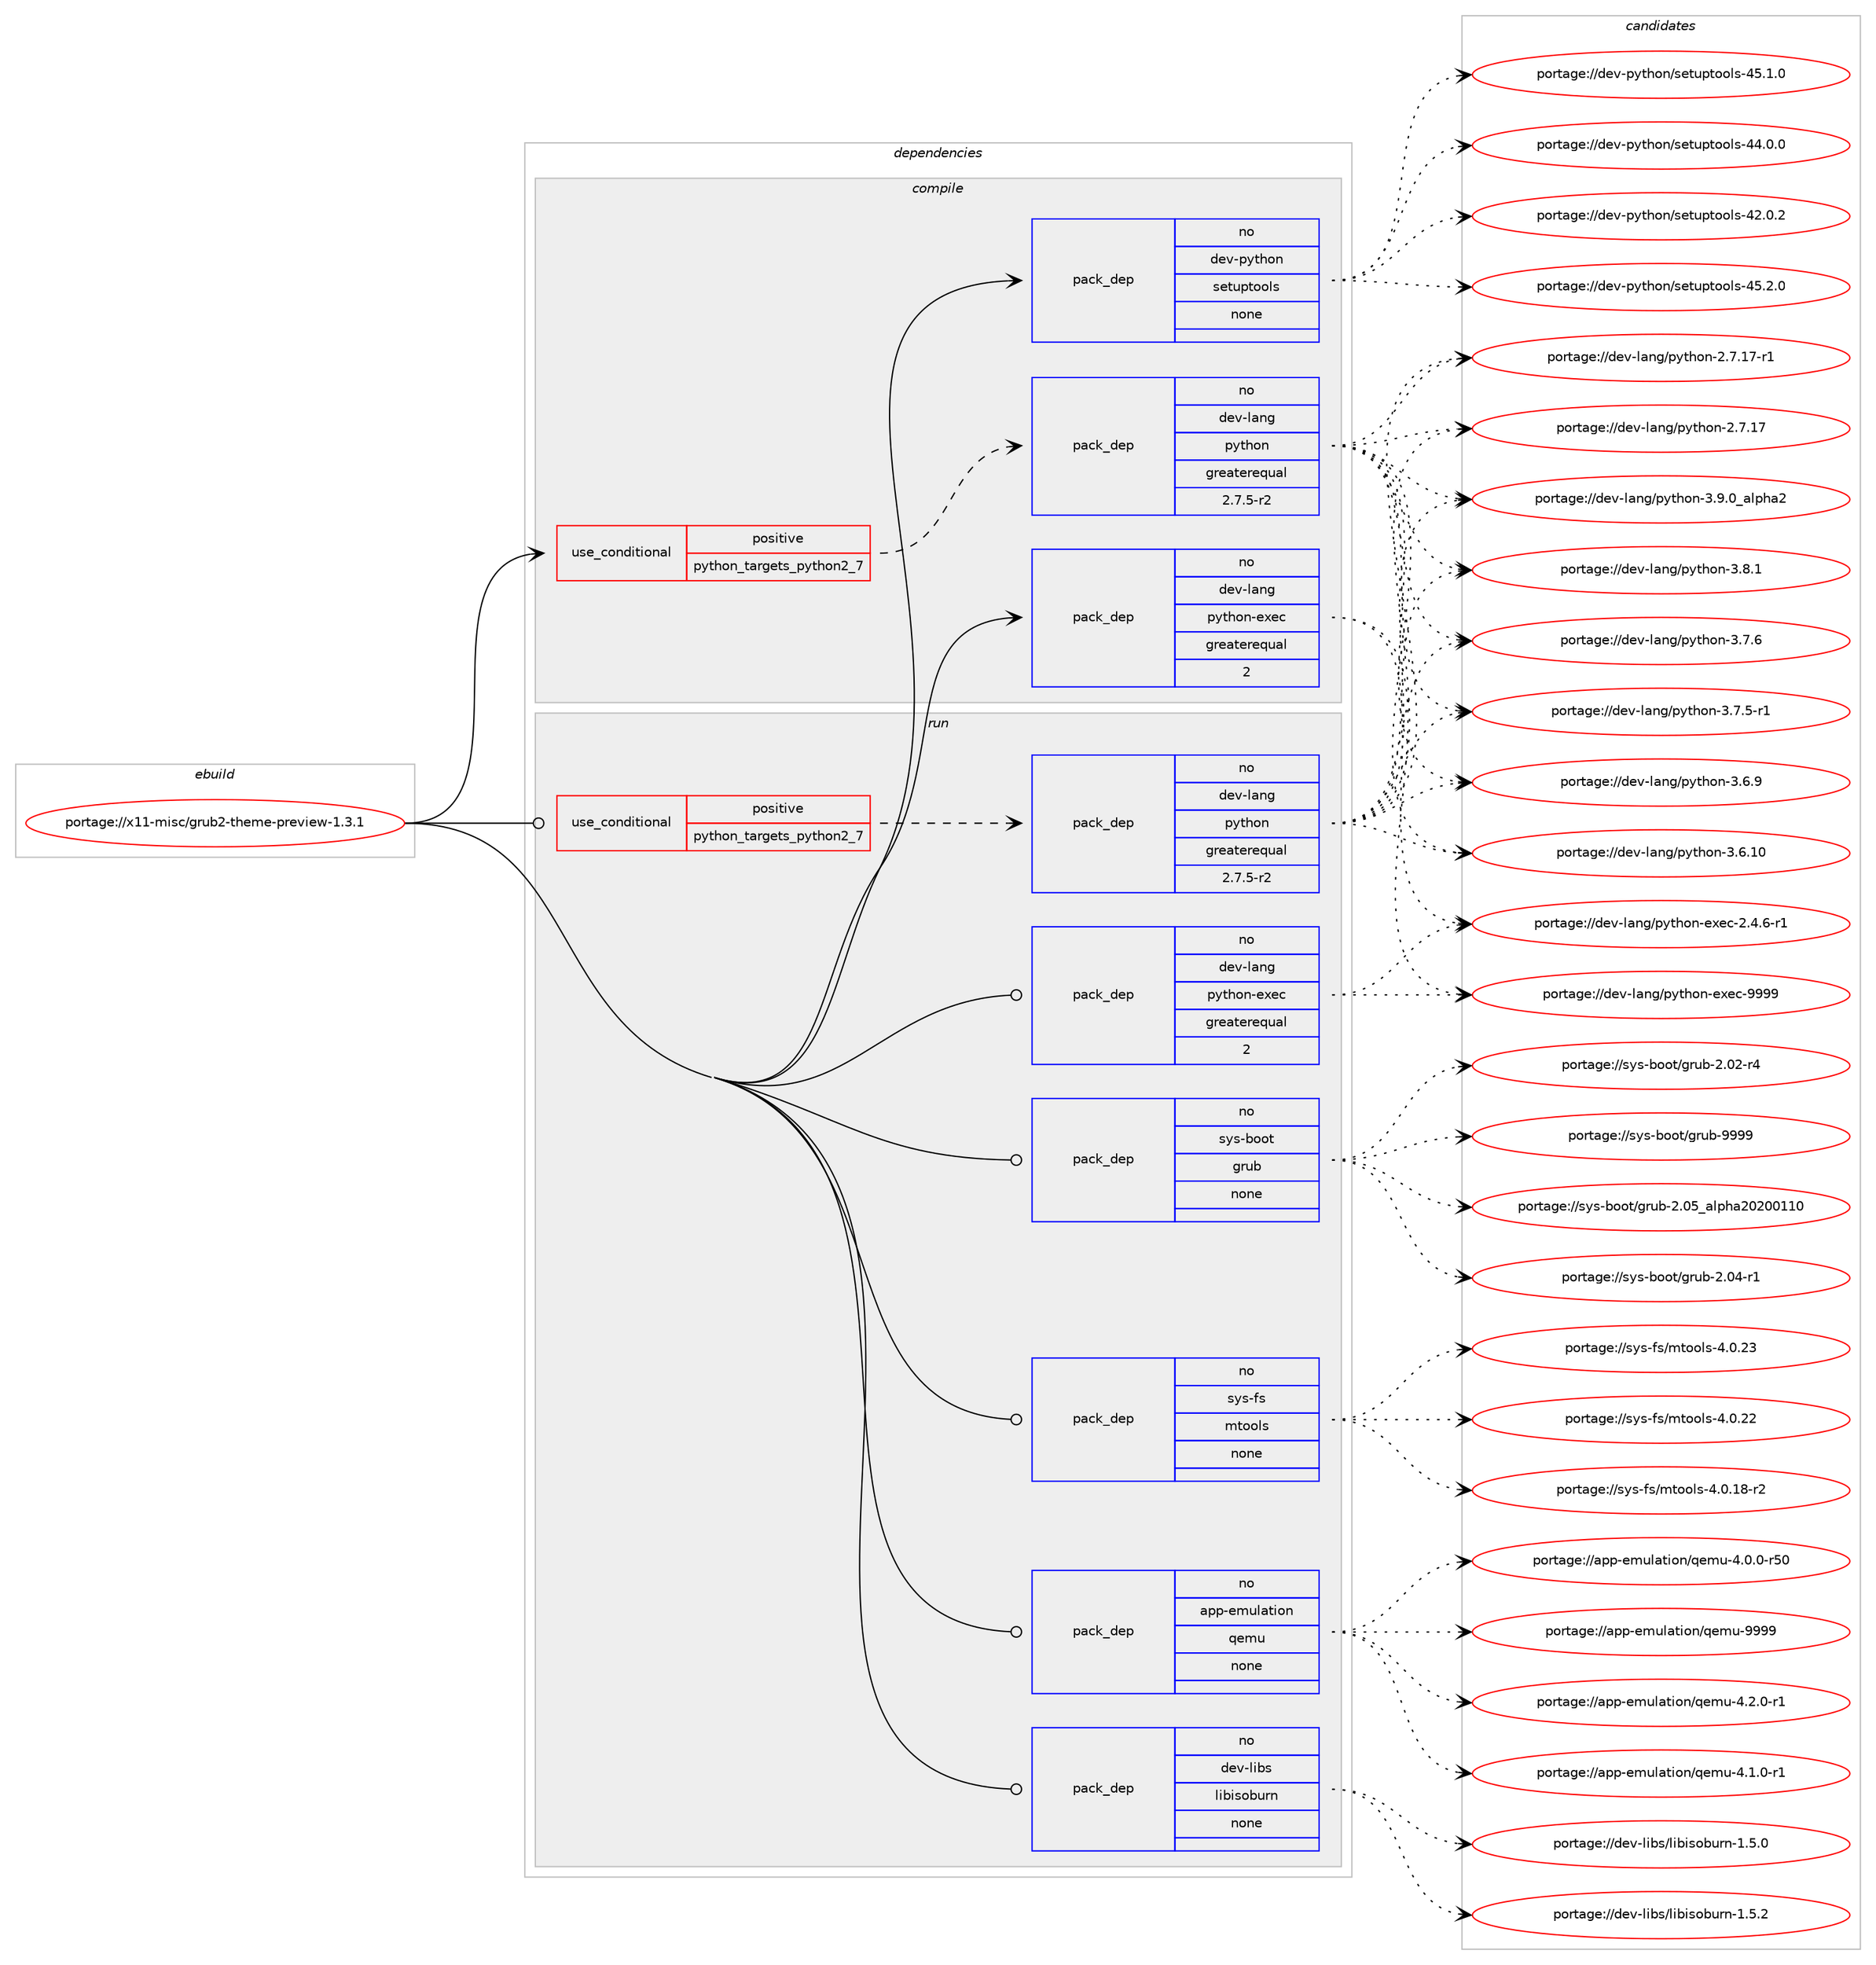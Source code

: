digraph prolog {

# *************
# Graph options
# *************

newrank=true;
concentrate=true;
compound=true;
graph [rankdir=LR,fontname=Helvetica,fontsize=10,ranksep=1.5];#, ranksep=2.5, nodesep=0.2];
edge  [arrowhead=vee];
node  [fontname=Helvetica,fontsize=10];

# **********
# The ebuild
# **********

subgraph cluster_leftcol {
color=gray;
rank=same;
label=<<i>ebuild</i>>;
id [label="portage://x11-misc/grub2-theme-preview-1.3.1", color=red, width=4, href="../x11-misc/grub2-theme-preview-1.3.1.svg"];
}

# ****************
# The dependencies
# ****************

subgraph cluster_midcol {
color=gray;
label=<<i>dependencies</i>>;
subgraph cluster_compile {
fillcolor="#eeeeee";
style=filled;
label=<<i>compile</i>>;
subgraph cond2056 {
dependency14871 [label=<<TABLE BORDER="0" CELLBORDER="1" CELLSPACING="0" CELLPADDING="4"><TR><TD ROWSPAN="3" CELLPADDING="10">use_conditional</TD></TR><TR><TD>positive</TD></TR><TR><TD>python_targets_python2_7</TD></TR></TABLE>>, shape=none, color=red];
subgraph pack12571 {
dependency14872 [label=<<TABLE BORDER="0" CELLBORDER="1" CELLSPACING="0" CELLPADDING="4" WIDTH="220"><TR><TD ROWSPAN="6" CELLPADDING="30">pack_dep</TD></TR><TR><TD WIDTH="110">no</TD></TR><TR><TD>dev-lang</TD></TR><TR><TD>python</TD></TR><TR><TD>greaterequal</TD></TR><TR><TD>2.7.5-r2</TD></TR></TABLE>>, shape=none, color=blue];
}
dependency14871:e -> dependency14872:w [weight=20,style="dashed",arrowhead="vee"];
}
id:e -> dependency14871:w [weight=20,style="solid",arrowhead="vee"];
subgraph pack12572 {
dependency14873 [label=<<TABLE BORDER="0" CELLBORDER="1" CELLSPACING="0" CELLPADDING="4" WIDTH="220"><TR><TD ROWSPAN="6" CELLPADDING="30">pack_dep</TD></TR><TR><TD WIDTH="110">no</TD></TR><TR><TD>dev-lang</TD></TR><TR><TD>python-exec</TD></TR><TR><TD>greaterequal</TD></TR><TR><TD>2</TD></TR></TABLE>>, shape=none, color=blue];
}
id:e -> dependency14873:w [weight=20,style="solid",arrowhead="vee"];
subgraph pack12573 {
dependency14874 [label=<<TABLE BORDER="0" CELLBORDER="1" CELLSPACING="0" CELLPADDING="4" WIDTH="220"><TR><TD ROWSPAN="6" CELLPADDING="30">pack_dep</TD></TR><TR><TD WIDTH="110">no</TD></TR><TR><TD>dev-python</TD></TR><TR><TD>setuptools</TD></TR><TR><TD>none</TD></TR><TR><TD></TD></TR></TABLE>>, shape=none, color=blue];
}
id:e -> dependency14874:w [weight=20,style="solid",arrowhead="vee"];
}
subgraph cluster_compileandrun {
fillcolor="#eeeeee";
style=filled;
label=<<i>compile and run</i>>;
}
subgraph cluster_run {
fillcolor="#eeeeee";
style=filled;
label=<<i>run</i>>;
subgraph cond2057 {
dependency14875 [label=<<TABLE BORDER="0" CELLBORDER="1" CELLSPACING="0" CELLPADDING="4"><TR><TD ROWSPAN="3" CELLPADDING="10">use_conditional</TD></TR><TR><TD>positive</TD></TR><TR><TD>python_targets_python2_7</TD></TR></TABLE>>, shape=none, color=red];
subgraph pack12574 {
dependency14876 [label=<<TABLE BORDER="0" CELLBORDER="1" CELLSPACING="0" CELLPADDING="4" WIDTH="220"><TR><TD ROWSPAN="6" CELLPADDING="30">pack_dep</TD></TR><TR><TD WIDTH="110">no</TD></TR><TR><TD>dev-lang</TD></TR><TR><TD>python</TD></TR><TR><TD>greaterequal</TD></TR><TR><TD>2.7.5-r2</TD></TR></TABLE>>, shape=none, color=blue];
}
dependency14875:e -> dependency14876:w [weight=20,style="dashed",arrowhead="vee"];
}
id:e -> dependency14875:w [weight=20,style="solid",arrowhead="odot"];
subgraph pack12575 {
dependency14877 [label=<<TABLE BORDER="0" CELLBORDER="1" CELLSPACING="0" CELLPADDING="4" WIDTH="220"><TR><TD ROWSPAN="6" CELLPADDING="30">pack_dep</TD></TR><TR><TD WIDTH="110">no</TD></TR><TR><TD>app-emulation</TD></TR><TR><TD>qemu</TD></TR><TR><TD>none</TD></TR><TR><TD></TD></TR></TABLE>>, shape=none, color=blue];
}
id:e -> dependency14877:w [weight=20,style="solid",arrowhead="odot"];
subgraph pack12576 {
dependency14878 [label=<<TABLE BORDER="0" CELLBORDER="1" CELLSPACING="0" CELLPADDING="4" WIDTH="220"><TR><TD ROWSPAN="6" CELLPADDING="30">pack_dep</TD></TR><TR><TD WIDTH="110">no</TD></TR><TR><TD>dev-lang</TD></TR><TR><TD>python-exec</TD></TR><TR><TD>greaterequal</TD></TR><TR><TD>2</TD></TR></TABLE>>, shape=none, color=blue];
}
id:e -> dependency14878:w [weight=20,style="solid",arrowhead="odot"];
subgraph pack12577 {
dependency14879 [label=<<TABLE BORDER="0" CELLBORDER="1" CELLSPACING="0" CELLPADDING="4" WIDTH="220"><TR><TD ROWSPAN="6" CELLPADDING="30">pack_dep</TD></TR><TR><TD WIDTH="110">no</TD></TR><TR><TD>dev-libs</TD></TR><TR><TD>libisoburn</TD></TR><TR><TD>none</TD></TR><TR><TD></TD></TR></TABLE>>, shape=none, color=blue];
}
id:e -> dependency14879:w [weight=20,style="solid",arrowhead="odot"];
subgraph pack12578 {
dependency14880 [label=<<TABLE BORDER="0" CELLBORDER="1" CELLSPACING="0" CELLPADDING="4" WIDTH="220"><TR><TD ROWSPAN="6" CELLPADDING="30">pack_dep</TD></TR><TR><TD WIDTH="110">no</TD></TR><TR><TD>sys-boot</TD></TR><TR><TD>grub</TD></TR><TR><TD>none</TD></TR><TR><TD></TD></TR></TABLE>>, shape=none, color=blue];
}
id:e -> dependency14880:w [weight=20,style="solid",arrowhead="odot"];
subgraph pack12579 {
dependency14881 [label=<<TABLE BORDER="0" CELLBORDER="1" CELLSPACING="0" CELLPADDING="4" WIDTH="220"><TR><TD ROWSPAN="6" CELLPADDING="30">pack_dep</TD></TR><TR><TD WIDTH="110">no</TD></TR><TR><TD>sys-fs</TD></TR><TR><TD>mtools</TD></TR><TR><TD>none</TD></TR><TR><TD></TD></TR></TABLE>>, shape=none, color=blue];
}
id:e -> dependency14881:w [weight=20,style="solid",arrowhead="odot"];
}
}

# **************
# The candidates
# **************

subgraph cluster_choices {
rank=same;
color=gray;
label=<<i>candidates</i>>;

subgraph choice12571 {
color=black;
nodesep=1;
choice10010111845108971101034711212111610411111045514657464895971081121049750 [label="portage://dev-lang/python-3.9.0_alpha2", color=red, width=4,href="../dev-lang/python-3.9.0_alpha2.svg"];
choice100101118451089711010347112121116104111110455146564649 [label="portage://dev-lang/python-3.8.1", color=red, width=4,href="../dev-lang/python-3.8.1.svg"];
choice100101118451089711010347112121116104111110455146554654 [label="portage://dev-lang/python-3.7.6", color=red, width=4,href="../dev-lang/python-3.7.6.svg"];
choice1001011184510897110103471121211161041111104551465546534511449 [label="portage://dev-lang/python-3.7.5-r1", color=red, width=4,href="../dev-lang/python-3.7.5-r1.svg"];
choice100101118451089711010347112121116104111110455146544657 [label="portage://dev-lang/python-3.6.9", color=red, width=4,href="../dev-lang/python-3.6.9.svg"];
choice10010111845108971101034711212111610411111045514654464948 [label="portage://dev-lang/python-3.6.10", color=red, width=4,href="../dev-lang/python-3.6.10.svg"];
choice100101118451089711010347112121116104111110455046554649554511449 [label="portage://dev-lang/python-2.7.17-r1", color=red, width=4,href="../dev-lang/python-2.7.17-r1.svg"];
choice10010111845108971101034711212111610411111045504655464955 [label="portage://dev-lang/python-2.7.17", color=red, width=4,href="../dev-lang/python-2.7.17.svg"];
dependency14872:e -> choice10010111845108971101034711212111610411111045514657464895971081121049750:w [style=dotted,weight="100"];
dependency14872:e -> choice100101118451089711010347112121116104111110455146564649:w [style=dotted,weight="100"];
dependency14872:e -> choice100101118451089711010347112121116104111110455146554654:w [style=dotted,weight="100"];
dependency14872:e -> choice1001011184510897110103471121211161041111104551465546534511449:w [style=dotted,weight="100"];
dependency14872:e -> choice100101118451089711010347112121116104111110455146544657:w [style=dotted,weight="100"];
dependency14872:e -> choice10010111845108971101034711212111610411111045514654464948:w [style=dotted,weight="100"];
dependency14872:e -> choice100101118451089711010347112121116104111110455046554649554511449:w [style=dotted,weight="100"];
dependency14872:e -> choice10010111845108971101034711212111610411111045504655464955:w [style=dotted,weight="100"];
}
subgraph choice12572 {
color=black;
nodesep=1;
choice10010111845108971101034711212111610411111045101120101994557575757 [label="portage://dev-lang/python-exec-9999", color=red, width=4,href="../dev-lang/python-exec-9999.svg"];
choice10010111845108971101034711212111610411111045101120101994550465246544511449 [label="portage://dev-lang/python-exec-2.4.6-r1", color=red, width=4,href="../dev-lang/python-exec-2.4.6-r1.svg"];
dependency14873:e -> choice10010111845108971101034711212111610411111045101120101994557575757:w [style=dotted,weight="100"];
dependency14873:e -> choice10010111845108971101034711212111610411111045101120101994550465246544511449:w [style=dotted,weight="100"];
}
subgraph choice12573 {
color=black;
nodesep=1;
choice100101118451121211161041111104711510111611711211611111110811545525346504648 [label="portage://dev-python/setuptools-45.2.0", color=red, width=4,href="../dev-python/setuptools-45.2.0.svg"];
choice100101118451121211161041111104711510111611711211611111110811545525346494648 [label="portage://dev-python/setuptools-45.1.0", color=red, width=4,href="../dev-python/setuptools-45.1.0.svg"];
choice100101118451121211161041111104711510111611711211611111110811545525246484648 [label="portage://dev-python/setuptools-44.0.0", color=red, width=4,href="../dev-python/setuptools-44.0.0.svg"];
choice100101118451121211161041111104711510111611711211611111110811545525046484650 [label="portage://dev-python/setuptools-42.0.2", color=red, width=4,href="../dev-python/setuptools-42.0.2.svg"];
dependency14874:e -> choice100101118451121211161041111104711510111611711211611111110811545525346504648:w [style=dotted,weight="100"];
dependency14874:e -> choice100101118451121211161041111104711510111611711211611111110811545525346494648:w [style=dotted,weight="100"];
dependency14874:e -> choice100101118451121211161041111104711510111611711211611111110811545525246484648:w [style=dotted,weight="100"];
dependency14874:e -> choice100101118451121211161041111104711510111611711211611111110811545525046484650:w [style=dotted,weight="100"];
}
subgraph choice12574 {
color=black;
nodesep=1;
choice10010111845108971101034711212111610411111045514657464895971081121049750 [label="portage://dev-lang/python-3.9.0_alpha2", color=red, width=4,href="../dev-lang/python-3.9.0_alpha2.svg"];
choice100101118451089711010347112121116104111110455146564649 [label="portage://dev-lang/python-3.8.1", color=red, width=4,href="../dev-lang/python-3.8.1.svg"];
choice100101118451089711010347112121116104111110455146554654 [label="portage://dev-lang/python-3.7.6", color=red, width=4,href="../dev-lang/python-3.7.6.svg"];
choice1001011184510897110103471121211161041111104551465546534511449 [label="portage://dev-lang/python-3.7.5-r1", color=red, width=4,href="../dev-lang/python-3.7.5-r1.svg"];
choice100101118451089711010347112121116104111110455146544657 [label="portage://dev-lang/python-3.6.9", color=red, width=4,href="../dev-lang/python-3.6.9.svg"];
choice10010111845108971101034711212111610411111045514654464948 [label="portage://dev-lang/python-3.6.10", color=red, width=4,href="../dev-lang/python-3.6.10.svg"];
choice100101118451089711010347112121116104111110455046554649554511449 [label="portage://dev-lang/python-2.7.17-r1", color=red, width=4,href="../dev-lang/python-2.7.17-r1.svg"];
choice10010111845108971101034711212111610411111045504655464955 [label="portage://dev-lang/python-2.7.17", color=red, width=4,href="../dev-lang/python-2.7.17.svg"];
dependency14876:e -> choice10010111845108971101034711212111610411111045514657464895971081121049750:w [style=dotted,weight="100"];
dependency14876:e -> choice100101118451089711010347112121116104111110455146564649:w [style=dotted,weight="100"];
dependency14876:e -> choice100101118451089711010347112121116104111110455146554654:w [style=dotted,weight="100"];
dependency14876:e -> choice1001011184510897110103471121211161041111104551465546534511449:w [style=dotted,weight="100"];
dependency14876:e -> choice100101118451089711010347112121116104111110455146544657:w [style=dotted,weight="100"];
dependency14876:e -> choice10010111845108971101034711212111610411111045514654464948:w [style=dotted,weight="100"];
dependency14876:e -> choice100101118451089711010347112121116104111110455046554649554511449:w [style=dotted,weight="100"];
dependency14876:e -> choice10010111845108971101034711212111610411111045504655464955:w [style=dotted,weight="100"];
}
subgraph choice12575 {
color=black;
nodesep=1;
choice971121124510110911710897116105111110471131011091174557575757 [label="portage://app-emulation/qemu-9999", color=red, width=4,href="../app-emulation/qemu-9999.svg"];
choice971121124510110911710897116105111110471131011091174552465046484511449 [label="portage://app-emulation/qemu-4.2.0-r1", color=red, width=4,href="../app-emulation/qemu-4.2.0-r1.svg"];
choice971121124510110911710897116105111110471131011091174552464946484511449 [label="portage://app-emulation/qemu-4.1.0-r1", color=red, width=4,href="../app-emulation/qemu-4.1.0-r1.svg"];
choice97112112451011091171089711610511111047113101109117455246484648451145348 [label="portage://app-emulation/qemu-4.0.0-r50", color=red, width=4,href="../app-emulation/qemu-4.0.0-r50.svg"];
dependency14877:e -> choice971121124510110911710897116105111110471131011091174557575757:w [style=dotted,weight="100"];
dependency14877:e -> choice971121124510110911710897116105111110471131011091174552465046484511449:w [style=dotted,weight="100"];
dependency14877:e -> choice971121124510110911710897116105111110471131011091174552464946484511449:w [style=dotted,weight="100"];
dependency14877:e -> choice97112112451011091171089711610511111047113101109117455246484648451145348:w [style=dotted,weight="100"];
}
subgraph choice12576 {
color=black;
nodesep=1;
choice10010111845108971101034711212111610411111045101120101994557575757 [label="portage://dev-lang/python-exec-9999", color=red, width=4,href="../dev-lang/python-exec-9999.svg"];
choice10010111845108971101034711212111610411111045101120101994550465246544511449 [label="portage://dev-lang/python-exec-2.4.6-r1", color=red, width=4,href="../dev-lang/python-exec-2.4.6-r1.svg"];
dependency14878:e -> choice10010111845108971101034711212111610411111045101120101994557575757:w [style=dotted,weight="100"];
dependency14878:e -> choice10010111845108971101034711212111610411111045101120101994550465246544511449:w [style=dotted,weight="100"];
}
subgraph choice12577 {
color=black;
nodesep=1;
choice1001011184510810598115471081059810511511198117114110454946534650 [label="portage://dev-libs/libisoburn-1.5.2", color=red, width=4,href="../dev-libs/libisoburn-1.5.2.svg"];
choice1001011184510810598115471081059810511511198117114110454946534648 [label="portage://dev-libs/libisoburn-1.5.0", color=red, width=4,href="../dev-libs/libisoburn-1.5.0.svg"];
dependency14879:e -> choice1001011184510810598115471081059810511511198117114110454946534650:w [style=dotted,weight="100"];
dependency14879:e -> choice1001011184510810598115471081059810511511198117114110454946534648:w [style=dotted,weight="100"];
}
subgraph choice12578 {
color=black;
nodesep=1;
choice115121115459811111111647103114117984557575757 [label="portage://sys-boot/grub-9999", color=red, width=4,href="../sys-boot/grub-9999.svg"];
choice1151211154598111111116471031141179845504648539597108112104975048504848494948 [label="portage://sys-boot/grub-2.05_alpha20200110", color=red, width=4,href="../sys-boot/grub-2.05_alpha20200110.svg"];
choice1151211154598111111116471031141179845504648524511449 [label="portage://sys-boot/grub-2.04-r1", color=red, width=4,href="../sys-boot/grub-2.04-r1.svg"];
choice1151211154598111111116471031141179845504648504511452 [label="portage://sys-boot/grub-2.02-r4", color=red, width=4,href="../sys-boot/grub-2.02-r4.svg"];
dependency14880:e -> choice115121115459811111111647103114117984557575757:w [style=dotted,weight="100"];
dependency14880:e -> choice1151211154598111111116471031141179845504648539597108112104975048504848494948:w [style=dotted,weight="100"];
dependency14880:e -> choice1151211154598111111116471031141179845504648524511449:w [style=dotted,weight="100"];
dependency14880:e -> choice1151211154598111111116471031141179845504648504511452:w [style=dotted,weight="100"];
}
subgraph choice12579 {
color=black;
nodesep=1;
choice115121115451021154710911611111110811545524648465051 [label="portage://sys-fs/mtools-4.0.23", color=red, width=4,href="../sys-fs/mtools-4.0.23.svg"];
choice115121115451021154710911611111110811545524648465050 [label="portage://sys-fs/mtools-4.0.22", color=red, width=4,href="../sys-fs/mtools-4.0.22.svg"];
choice1151211154510211547109116111111108115455246484649564511450 [label="portage://sys-fs/mtools-4.0.18-r2", color=red, width=4,href="../sys-fs/mtools-4.0.18-r2.svg"];
dependency14881:e -> choice115121115451021154710911611111110811545524648465051:w [style=dotted,weight="100"];
dependency14881:e -> choice115121115451021154710911611111110811545524648465050:w [style=dotted,weight="100"];
dependency14881:e -> choice1151211154510211547109116111111108115455246484649564511450:w [style=dotted,weight="100"];
}
}

}
